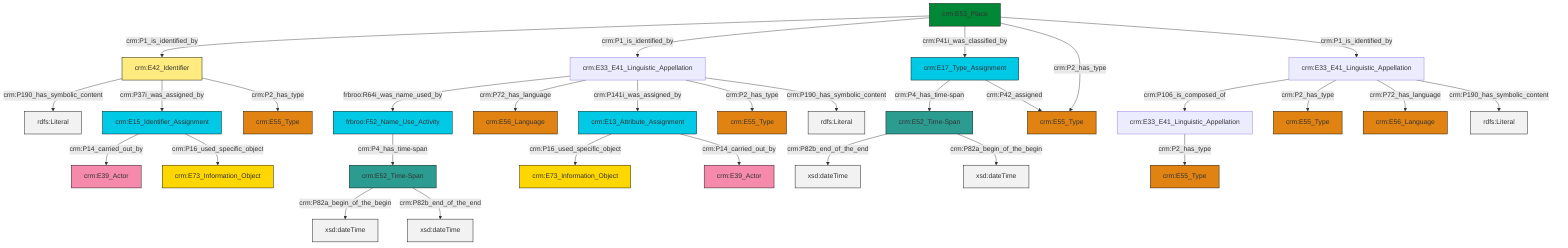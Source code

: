 graph TD
classDef Literal fill:#f2f2f2,stroke:#000000;
classDef CRM_Entity fill:#FFFFFF,stroke:#000000;
classDef Temporal_Entity fill:#00C9E6, stroke:#000000;
classDef Type fill:#E18312, stroke:#000000;
classDef Time-Span fill:#2C9C91, stroke:#000000;
classDef Appellation fill:#FFEB7F, stroke:#000000;
classDef Place fill:#008836, stroke:#000000;
classDef Persistent_Item fill:#B266B2, stroke:#000000;
classDef Conceptual_Object fill:#FFD700, stroke:#000000;
classDef Physical_Thing fill:#D2B48C, stroke:#000000;
classDef Actor fill:#f58aad, stroke:#000000;
classDef PC_Classes fill:#4ce600, stroke:#000000;
classDef Multi fill:#cccccc,stroke:#000000;

0["crm:E33_E41_Linguistic_Appellation"]:::Default -->|crm:P106_is_composed_of| 1["crm:E33_E41_Linguistic_Appellation"]:::Default
2["crm:E53_Place"]:::Place -->|crm:P1_is_identified_by| 3["crm:E42_Identifier"]:::Appellation
4["crm:E52_Time-Span"]:::Time-Span -->|crm:P82a_begin_of_the_begin| 5[xsd:dateTime]:::Literal
2["crm:E53_Place"]:::Place -->|crm:P1_is_identified_by| 6["crm:E33_E41_Linguistic_Appellation"]:::Default
9["crm:E13_Attribute_Assignment"]:::Temporal_Entity -->|crm:P16_used_specific_object| 10["crm:E73_Information_Object"]:::Conceptual_Object
11["crm:E17_Type_Assignment"]:::Temporal_Entity -->|crm:P4_has_time-span| 12["crm:E52_Time-Span"]:::Time-Span
0["crm:E33_E41_Linguistic_Appellation"]:::Default -->|crm:P2_has_type| 7["crm:E55_Type"]:::Type
6["crm:E33_E41_Linguistic_Appellation"]:::Default -->|frbroo:R64i_was_name_used_by| 16["frbroo:F52_Name_Use_Activity"]:::Temporal_Entity
0["crm:E33_E41_Linguistic_Appellation"]:::Default -->|crm:P72_has_language| 17["crm:E56_Language"]:::Type
16["frbroo:F52_Name_Use_Activity"]:::Temporal_Entity -->|crm:P4_has_time-span| 4["crm:E52_Time-Span"]:::Time-Span
6["crm:E33_E41_Linguistic_Appellation"]:::Default -->|crm:P72_has_language| 18["crm:E56_Language"]:::Type
2["crm:E53_Place"]:::Place -->|crm:P41i_was_classified_by| 11["crm:E17_Type_Assignment"]:::Temporal_Entity
6["crm:E33_E41_Linguistic_Appellation"]:::Default -->|crm:P141i_was_assigned_by| 9["crm:E13_Attribute_Assignment"]:::Temporal_Entity
0["crm:E33_E41_Linguistic_Appellation"]:::Default -->|crm:P190_has_symbolic_content| 20[rdfs:Literal]:::Literal
2["crm:E53_Place"]:::Place -->|crm:P2_has_type| 21["crm:E55_Type"]:::Type
2["crm:E53_Place"]:::Place -->|crm:P1_is_identified_by| 0["crm:E33_E41_Linguistic_Appellation"]:::Default
3["crm:E42_Identifier"]:::Appellation -->|crm:P190_has_symbolic_content| 22[rdfs:Literal]:::Literal
9["crm:E13_Attribute_Assignment"]:::Temporal_Entity -->|crm:P14_carried_out_by| 26["crm:E39_Actor"]:::Actor
3["crm:E42_Identifier"]:::Appellation -->|crm:P37i_was_assigned_by| 31["crm:E15_Identifier_Assignment"]:::Temporal_Entity
3["crm:E42_Identifier"]:::Appellation -->|crm:P2_has_type| 14["crm:E55_Type"]:::Type
31["crm:E15_Identifier_Assignment"]:::Temporal_Entity -->|crm:P14_carried_out_by| 34["crm:E39_Actor"]:::Actor
4["crm:E52_Time-Span"]:::Time-Span -->|crm:P82b_end_of_the_end| 40[xsd:dateTime]:::Literal
12["crm:E52_Time-Span"]:::Time-Span -->|crm:P82b_end_of_the_end| 47[xsd:dateTime]:::Literal
11["crm:E17_Type_Assignment"]:::Temporal_Entity -->|crm:P42_assigned| 21["crm:E55_Type"]:::Type
6["crm:E33_E41_Linguistic_Appellation"]:::Default -->|crm:P2_has_type| 36["crm:E55_Type"]:::Type
31["crm:E15_Identifier_Assignment"]:::Temporal_Entity -->|crm:P16_used_specific_object| 23["crm:E73_Information_Object"]:::Conceptual_Object
1["crm:E33_E41_Linguistic_Appellation"]:::Default -->|crm:P2_has_type| 41["crm:E55_Type"]:::Type
6["crm:E33_E41_Linguistic_Appellation"]:::Default -->|crm:P190_has_symbolic_content| 49[rdfs:Literal]:::Literal
12["crm:E52_Time-Span"]:::Time-Span -->|crm:P82a_begin_of_the_begin| 50[xsd:dateTime]:::Literal